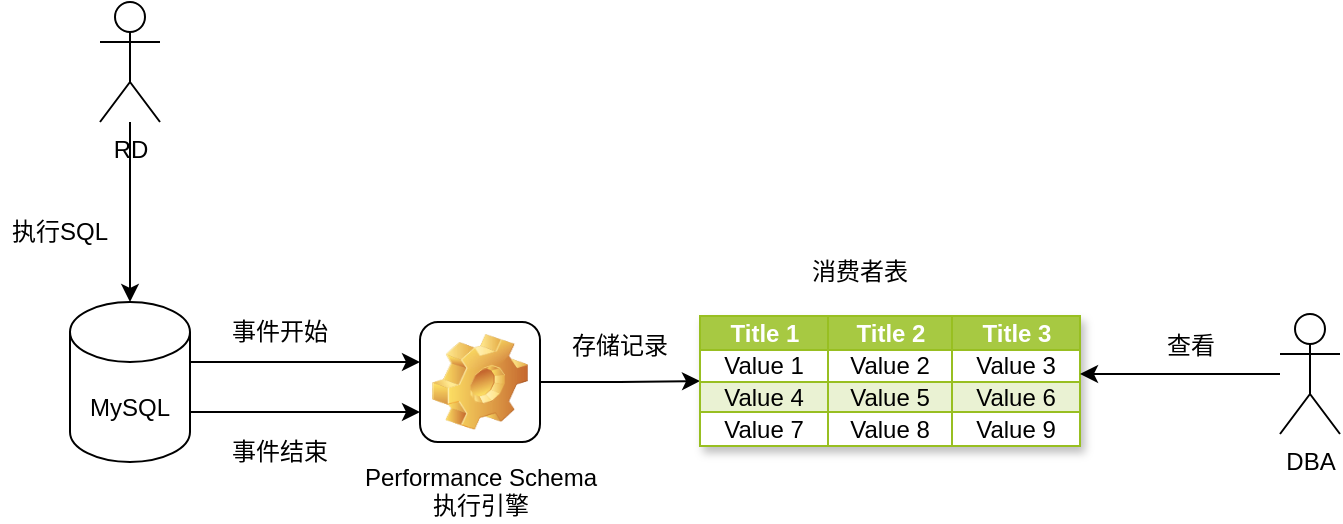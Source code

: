 <mxfile version="24.8.4">
  <diagram name="第 1 页" id="6Iyz9qSP0lMLdbQ8vvaN">
    <mxGraphModel dx="1242" dy="785" grid="1" gridSize="10" guides="1" tooltips="1" connect="1" arrows="1" fold="1" page="1" pageScale="1" pageWidth="827" pageHeight="1169" math="0" shadow="0">
      <root>
        <mxCell id="0" />
        <mxCell id="1" parent="0" />
        <mxCell id="yJrD_a-AmhaAwsAiqqEG-5" style="edgeStyle=orthogonalEdgeStyle;rounded=0;orthogonalLoop=1;jettySize=auto;html=1;" edge="1" parent="1" source="yJrD_a-AmhaAwsAiqqEG-1" target="yJrD_a-AmhaAwsAiqqEG-2">
          <mxGeometry relative="1" as="geometry" />
        </mxCell>
        <mxCell id="yJrD_a-AmhaAwsAiqqEG-1" value="RD" style="shape=umlActor;verticalLabelPosition=bottom;verticalAlign=top;html=1;outlineConnect=0;" vertex="1" parent="1">
          <mxGeometry x="220" y="190" width="30" height="60" as="geometry" />
        </mxCell>
        <mxCell id="yJrD_a-AmhaAwsAiqqEG-7" style="edgeStyle=orthogonalEdgeStyle;rounded=0;orthogonalLoop=1;jettySize=auto;html=1;entryX=0;entryY=0.5;entryDx=0;entryDy=0;" edge="1" parent="1">
          <mxGeometry relative="1" as="geometry">
            <mxPoint x="265" y="370" as="sourcePoint" />
            <mxPoint x="380" y="370" as="targetPoint" />
          </mxGeometry>
        </mxCell>
        <mxCell id="yJrD_a-AmhaAwsAiqqEG-8" style="edgeStyle=orthogonalEdgeStyle;rounded=0;orthogonalLoop=1;jettySize=auto;html=1;entryX=0;entryY=0.75;entryDx=0;entryDy=0;" edge="1" parent="1" source="yJrD_a-AmhaAwsAiqqEG-2" target="yJrD_a-AmhaAwsAiqqEG-3">
          <mxGeometry relative="1" as="geometry">
            <Array as="points">
              <mxPoint x="290" y="395" />
              <mxPoint x="290" y="395" />
            </Array>
          </mxGeometry>
        </mxCell>
        <mxCell id="yJrD_a-AmhaAwsAiqqEG-2" value="MySQL" style="shape=cylinder3;whiteSpace=wrap;html=1;boundedLbl=1;backgroundOutline=1;size=15;" vertex="1" parent="1">
          <mxGeometry x="205" y="340" width="60" height="80" as="geometry" />
        </mxCell>
        <mxCell id="yJrD_a-AmhaAwsAiqqEG-47" value="" style="edgeStyle=orthogonalEdgeStyle;rounded=0;orthogonalLoop=1;jettySize=auto;html=1;" edge="1" parent="1" source="yJrD_a-AmhaAwsAiqqEG-3" target="yJrD_a-AmhaAwsAiqqEG-26">
          <mxGeometry relative="1" as="geometry" />
        </mxCell>
        <mxCell id="yJrD_a-AmhaAwsAiqqEG-3" value="Performance Schema&lt;div&gt;执行引擎&lt;/div&gt;" style="icon;html=1;image=img/clipart/Gear_128x128.png" vertex="1" parent="1">
          <mxGeometry x="380" y="350" width="60" height="60" as="geometry" />
        </mxCell>
        <mxCell id="yJrD_a-AmhaAwsAiqqEG-6" value="执行SQL" style="text;html=1;align=center;verticalAlign=middle;whiteSpace=wrap;rounded=0;" vertex="1" parent="1">
          <mxGeometry x="170" y="290" width="60" height="30" as="geometry" />
        </mxCell>
        <mxCell id="yJrD_a-AmhaAwsAiqqEG-9" value="事件开始" style="text;html=1;align=center;verticalAlign=middle;whiteSpace=wrap;rounded=0;" vertex="1" parent="1">
          <mxGeometry x="280" y="340" width="60" height="30" as="geometry" />
        </mxCell>
        <mxCell id="yJrD_a-AmhaAwsAiqqEG-10" value="事件结束" style="text;html=1;align=center;verticalAlign=middle;whiteSpace=wrap;rounded=0;" vertex="1" parent="1">
          <mxGeometry x="280" y="400" width="60" height="30" as="geometry" />
        </mxCell>
        <mxCell id="yJrD_a-AmhaAwsAiqqEG-26" value="Assets" style="childLayout=tableLayout;recursiveResize=0;strokeColor=#98bf21;fillColor=#A7C942;shadow=1;" vertex="1" parent="1">
          <mxGeometry x="520" y="347" width="190" height="65" as="geometry" />
        </mxCell>
        <mxCell id="yJrD_a-AmhaAwsAiqqEG-27" style="shape=tableRow;horizontal=0;startSize=0;swimlaneHead=0;swimlaneBody=0;top=0;left=0;bottom=0;right=0;dropTarget=0;collapsible=0;recursiveResize=0;expand=0;fontStyle=0;strokeColor=inherit;fillColor=#ffffff;" vertex="1" parent="yJrD_a-AmhaAwsAiqqEG-26">
          <mxGeometry width="190" height="17" as="geometry" />
        </mxCell>
        <mxCell id="yJrD_a-AmhaAwsAiqqEG-28" value="Title 1" style="connectable=0;recursiveResize=0;strokeColor=inherit;fillColor=#A7C942;align=center;fontStyle=1;fontColor=#FFFFFF;html=1;" vertex="1" parent="yJrD_a-AmhaAwsAiqqEG-27">
          <mxGeometry width="64" height="17" as="geometry">
            <mxRectangle width="64" height="17" as="alternateBounds" />
          </mxGeometry>
        </mxCell>
        <mxCell id="yJrD_a-AmhaAwsAiqqEG-29" value="Title 2" style="connectable=0;recursiveResize=0;strokeColor=inherit;fillColor=#A7C942;align=center;fontStyle=1;fontColor=#FFFFFF;html=1;" vertex="1" parent="yJrD_a-AmhaAwsAiqqEG-27">
          <mxGeometry x="64" width="62" height="17" as="geometry">
            <mxRectangle width="62" height="17" as="alternateBounds" />
          </mxGeometry>
        </mxCell>
        <mxCell id="yJrD_a-AmhaAwsAiqqEG-30" value="Title 3" style="connectable=0;recursiveResize=0;strokeColor=inherit;fillColor=#A7C942;align=center;fontStyle=1;fontColor=#FFFFFF;html=1;" vertex="1" parent="yJrD_a-AmhaAwsAiqqEG-27">
          <mxGeometry x="126" width="64" height="17" as="geometry">
            <mxRectangle width="64" height="17" as="alternateBounds" />
          </mxGeometry>
        </mxCell>
        <mxCell id="yJrD_a-AmhaAwsAiqqEG-31" value="" style="shape=tableRow;horizontal=0;startSize=0;swimlaneHead=0;swimlaneBody=0;top=0;left=0;bottom=0;right=0;dropTarget=0;collapsible=0;recursiveResize=0;expand=0;fontStyle=0;strokeColor=inherit;fillColor=#ffffff;" vertex="1" parent="yJrD_a-AmhaAwsAiqqEG-26">
          <mxGeometry y="17" width="190" height="16" as="geometry" />
        </mxCell>
        <mxCell id="yJrD_a-AmhaAwsAiqqEG-32" value="Value 1" style="connectable=0;recursiveResize=0;strokeColor=inherit;fillColor=inherit;align=center;whiteSpace=wrap;html=1;" vertex="1" parent="yJrD_a-AmhaAwsAiqqEG-31">
          <mxGeometry width="64" height="16" as="geometry">
            <mxRectangle width="64" height="16" as="alternateBounds" />
          </mxGeometry>
        </mxCell>
        <mxCell id="yJrD_a-AmhaAwsAiqqEG-33" value="Value 2" style="connectable=0;recursiveResize=0;strokeColor=inherit;fillColor=inherit;align=center;whiteSpace=wrap;html=1;" vertex="1" parent="yJrD_a-AmhaAwsAiqqEG-31">
          <mxGeometry x="64" width="62" height="16" as="geometry">
            <mxRectangle width="62" height="16" as="alternateBounds" />
          </mxGeometry>
        </mxCell>
        <mxCell id="yJrD_a-AmhaAwsAiqqEG-34" value="Value 3" style="connectable=0;recursiveResize=0;strokeColor=inherit;fillColor=inherit;align=center;whiteSpace=wrap;html=1;" vertex="1" parent="yJrD_a-AmhaAwsAiqqEG-31">
          <mxGeometry x="126" width="64" height="16" as="geometry">
            <mxRectangle width="64" height="16" as="alternateBounds" />
          </mxGeometry>
        </mxCell>
        <mxCell id="yJrD_a-AmhaAwsAiqqEG-35" value="" style="shape=tableRow;horizontal=0;startSize=0;swimlaneHead=0;swimlaneBody=0;top=0;left=0;bottom=0;right=0;dropTarget=0;collapsible=0;recursiveResize=0;expand=0;fontStyle=1;strokeColor=inherit;fillColor=#EAF2D3;" vertex="1" parent="yJrD_a-AmhaAwsAiqqEG-26">
          <mxGeometry y="33" width="190" height="15" as="geometry" />
        </mxCell>
        <mxCell id="yJrD_a-AmhaAwsAiqqEG-36" value="Value 4" style="connectable=0;recursiveResize=0;strokeColor=inherit;fillColor=inherit;whiteSpace=wrap;html=1;" vertex="1" parent="yJrD_a-AmhaAwsAiqqEG-35">
          <mxGeometry width="64" height="15" as="geometry">
            <mxRectangle width="64" height="15" as="alternateBounds" />
          </mxGeometry>
        </mxCell>
        <mxCell id="yJrD_a-AmhaAwsAiqqEG-37" value="Value 5" style="connectable=0;recursiveResize=0;strokeColor=inherit;fillColor=inherit;whiteSpace=wrap;html=1;" vertex="1" parent="yJrD_a-AmhaAwsAiqqEG-35">
          <mxGeometry x="64" width="62" height="15" as="geometry">
            <mxRectangle width="62" height="15" as="alternateBounds" />
          </mxGeometry>
        </mxCell>
        <mxCell id="yJrD_a-AmhaAwsAiqqEG-38" value="Value 6" style="connectable=0;recursiveResize=0;strokeColor=inherit;fillColor=inherit;whiteSpace=wrap;html=1;" vertex="1" parent="yJrD_a-AmhaAwsAiqqEG-35">
          <mxGeometry x="126" width="64" height="15" as="geometry">
            <mxRectangle width="64" height="15" as="alternateBounds" />
          </mxGeometry>
        </mxCell>
        <mxCell id="yJrD_a-AmhaAwsAiqqEG-39" value="" style="shape=tableRow;horizontal=0;startSize=0;swimlaneHead=0;swimlaneBody=0;top=0;left=0;bottom=0;right=0;dropTarget=0;collapsible=0;recursiveResize=0;expand=0;fontStyle=0;strokeColor=inherit;fillColor=#ffffff;" vertex="1" parent="yJrD_a-AmhaAwsAiqqEG-26">
          <mxGeometry y="48" width="190" height="17" as="geometry" />
        </mxCell>
        <mxCell id="yJrD_a-AmhaAwsAiqqEG-40" value="Value 7" style="connectable=0;recursiveResize=0;strokeColor=inherit;fillColor=inherit;fontStyle=0;align=center;whiteSpace=wrap;html=1;" vertex="1" parent="yJrD_a-AmhaAwsAiqqEG-39">
          <mxGeometry width="64" height="17" as="geometry">
            <mxRectangle width="64" height="17" as="alternateBounds" />
          </mxGeometry>
        </mxCell>
        <mxCell id="yJrD_a-AmhaAwsAiqqEG-41" value="Value 8" style="connectable=0;recursiveResize=0;strokeColor=inherit;fillColor=inherit;fontStyle=0;align=center;whiteSpace=wrap;html=1;" vertex="1" parent="yJrD_a-AmhaAwsAiqqEG-39">
          <mxGeometry x="64" width="62" height="17" as="geometry">
            <mxRectangle width="62" height="17" as="alternateBounds" />
          </mxGeometry>
        </mxCell>
        <mxCell id="yJrD_a-AmhaAwsAiqqEG-42" value="Value 9" style="connectable=0;recursiveResize=0;strokeColor=inherit;fillColor=inherit;fontStyle=0;align=center;whiteSpace=wrap;html=1;" vertex="1" parent="yJrD_a-AmhaAwsAiqqEG-39">
          <mxGeometry x="126" width="64" height="17" as="geometry">
            <mxRectangle width="64" height="17" as="alternateBounds" />
          </mxGeometry>
        </mxCell>
        <mxCell id="yJrD_a-AmhaAwsAiqqEG-48" value="存储记录" style="text;html=1;align=center;verticalAlign=middle;whiteSpace=wrap;rounded=0;" vertex="1" parent="1">
          <mxGeometry x="450" y="347" width="60" height="30" as="geometry" />
        </mxCell>
        <mxCell id="yJrD_a-AmhaAwsAiqqEG-49" value="消费者表" style="text;html=1;align=center;verticalAlign=middle;whiteSpace=wrap;rounded=0;" vertex="1" parent="1">
          <mxGeometry x="570" y="310" width="60" height="30" as="geometry" />
        </mxCell>
        <mxCell id="yJrD_a-AmhaAwsAiqqEG-51" style="edgeStyle=orthogonalEdgeStyle;rounded=0;orthogonalLoop=1;jettySize=auto;html=1;entryX=1;entryY=0.75;entryDx=0;entryDy=0;" edge="1" parent="1" source="yJrD_a-AmhaAwsAiqqEG-50" target="yJrD_a-AmhaAwsAiqqEG-31">
          <mxGeometry relative="1" as="geometry" />
        </mxCell>
        <mxCell id="yJrD_a-AmhaAwsAiqqEG-50" value="DBA" style="shape=umlActor;verticalLabelPosition=bottom;verticalAlign=top;html=1;outlineConnect=0;" vertex="1" parent="1">
          <mxGeometry x="810" y="346" width="30" height="60" as="geometry" />
        </mxCell>
        <mxCell id="yJrD_a-AmhaAwsAiqqEG-54" value="查看" style="text;html=1;align=center;verticalAlign=middle;resizable=0;points=[];autosize=1;strokeColor=none;fillColor=none;" vertex="1" parent="1">
          <mxGeometry x="740" y="347" width="50" height="30" as="geometry" />
        </mxCell>
      </root>
    </mxGraphModel>
  </diagram>
</mxfile>
